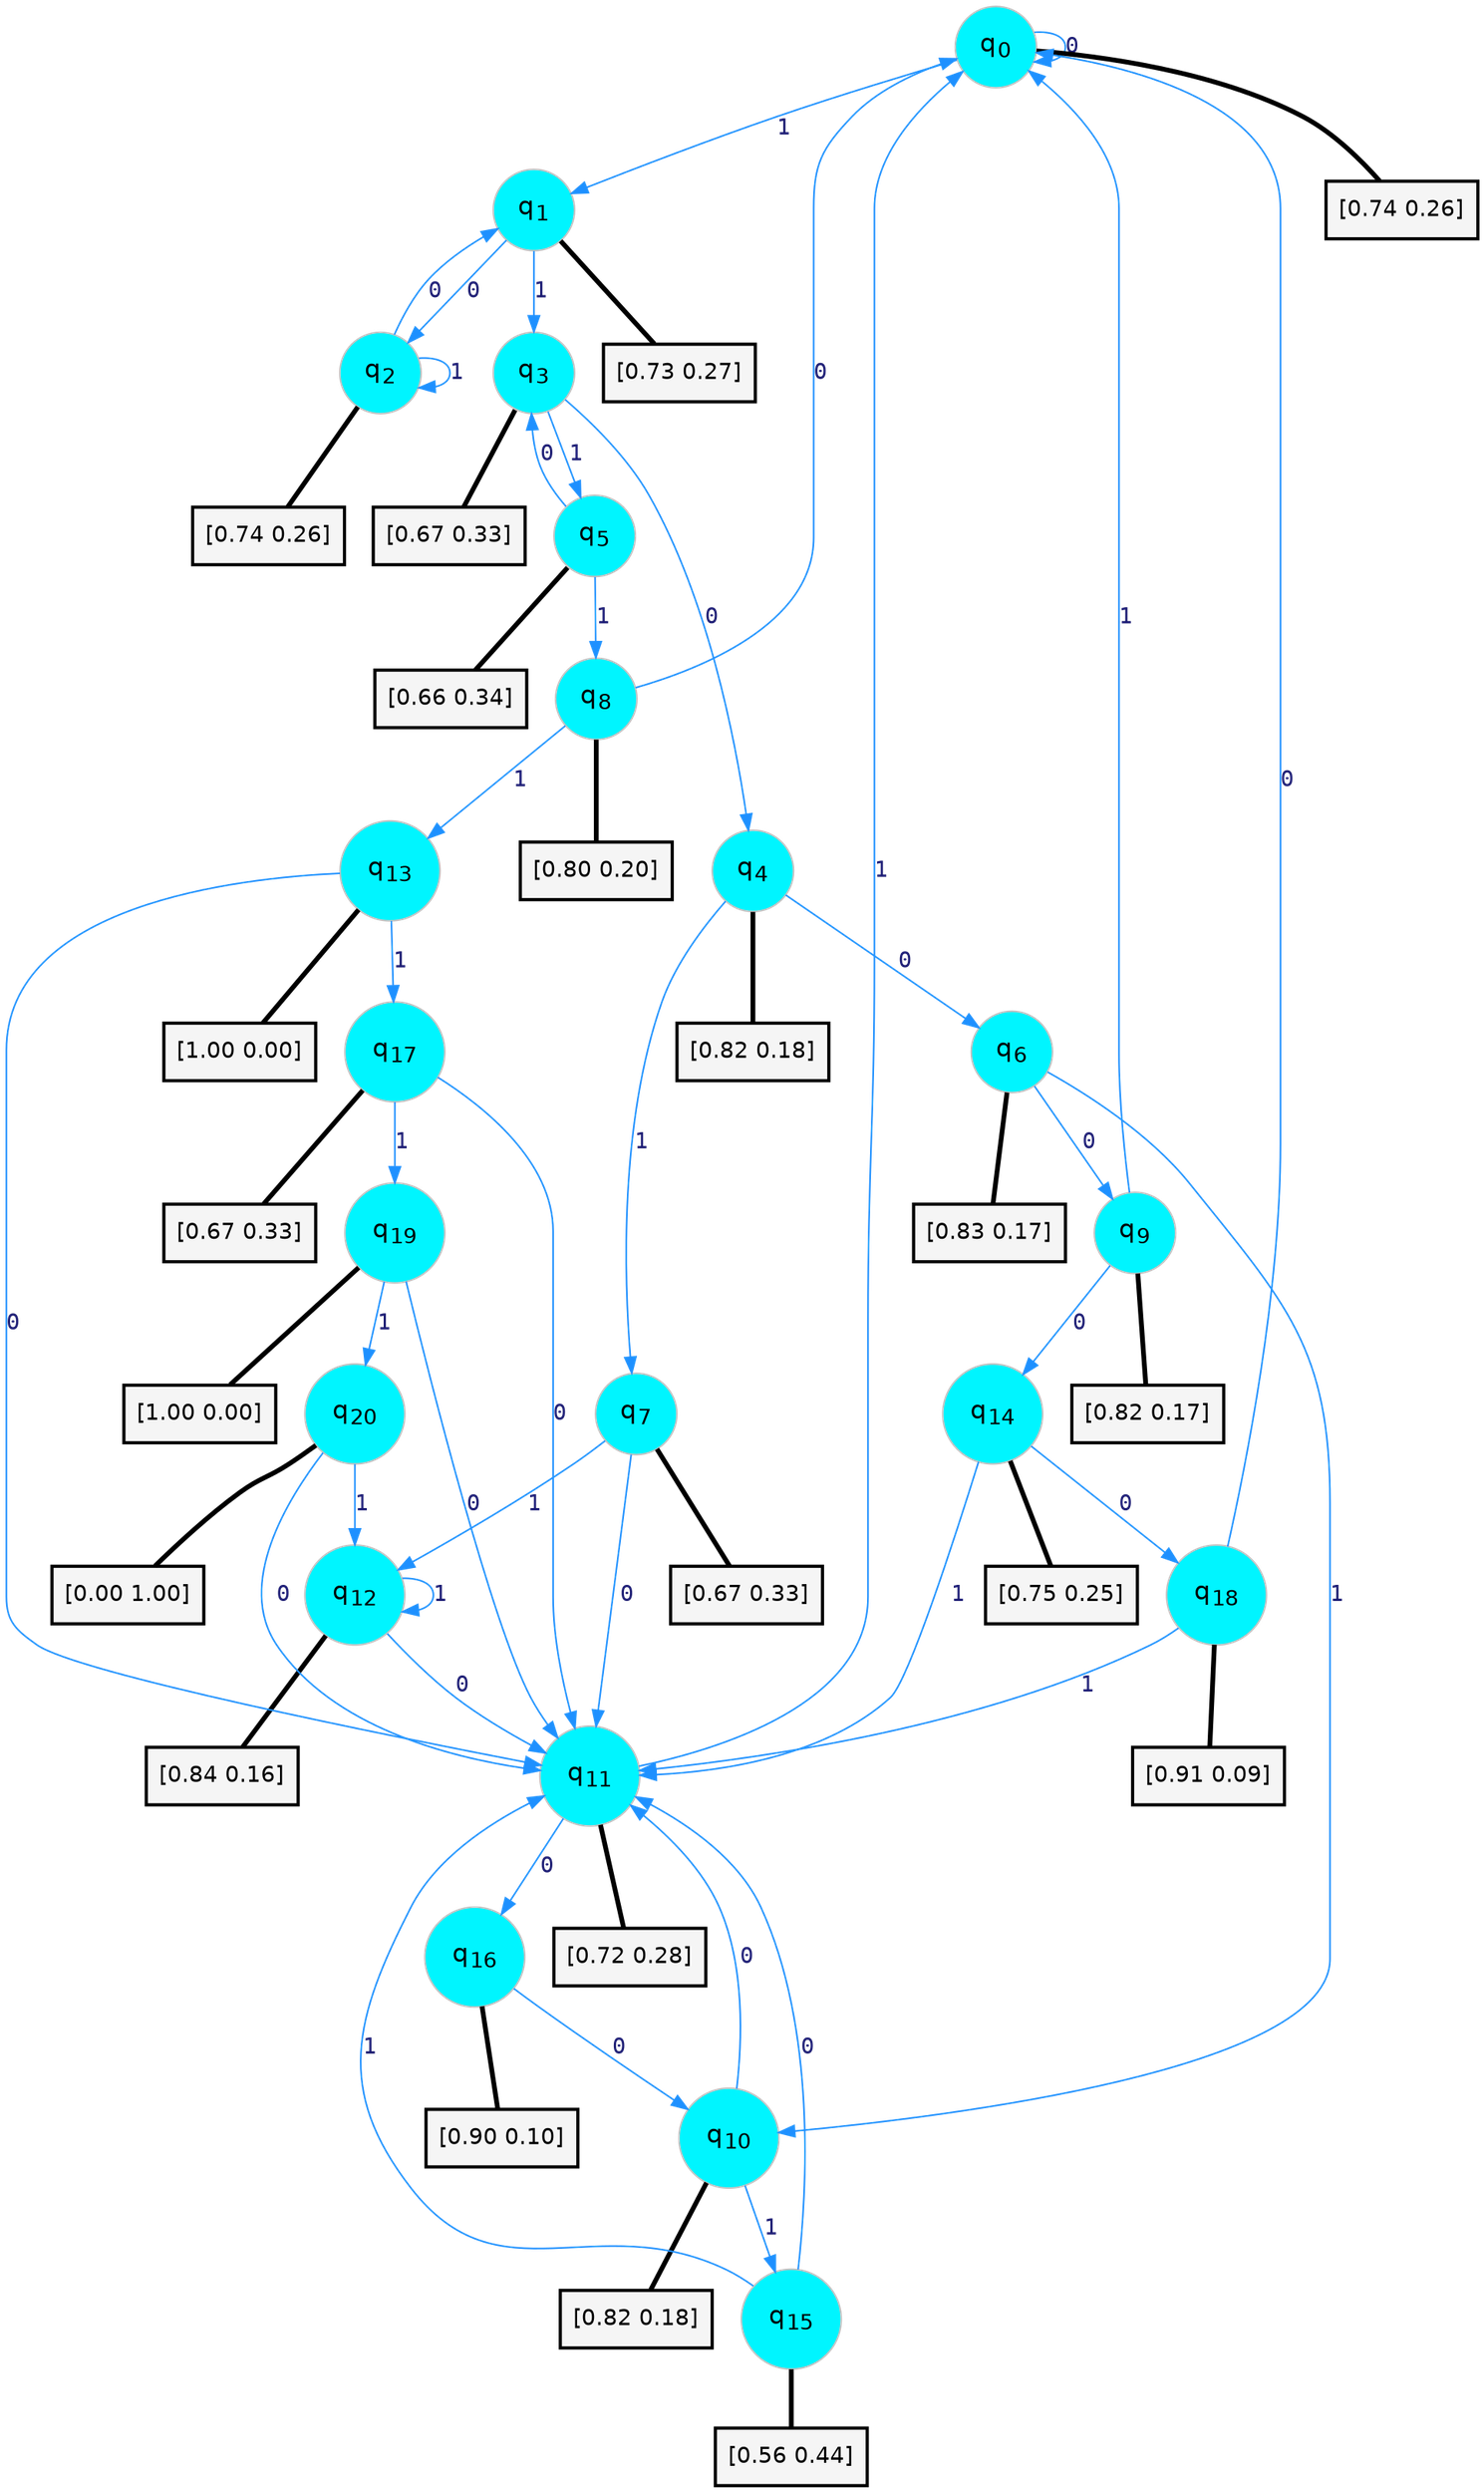 digraph G {
graph [
bgcolor=transparent, dpi=300, rankdir=TD, size="40,25"];
node [
color=gray, fillcolor=turquoise1, fontcolor=black, fontname=Helvetica, fontsize=16, fontweight=bold, shape=circle, style=filled];
edge [
arrowsize=1, color=dodgerblue1, fontcolor=midnightblue, fontname=courier, fontweight=bold, penwidth=1, style=solid, weight=20];
0[label=<q<SUB>0</SUB>>];
1[label=<q<SUB>1</SUB>>];
2[label=<q<SUB>2</SUB>>];
3[label=<q<SUB>3</SUB>>];
4[label=<q<SUB>4</SUB>>];
5[label=<q<SUB>5</SUB>>];
6[label=<q<SUB>6</SUB>>];
7[label=<q<SUB>7</SUB>>];
8[label=<q<SUB>8</SUB>>];
9[label=<q<SUB>9</SUB>>];
10[label=<q<SUB>10</SUB>>];
11[label=<q<SUB>11</SUB>>];
12[label=<q<SUB>12</SUB>>];
13[label=<q<SUB>13</SUB>>];
14[label=<q<SUB>14</SUB>>];
15[label=<q<SUB>15</SUB>>];
16[label=<q<SUB>16</SUB>>];
17[label=<q<SUB>17</SUB>>];
18[label=<q<SUB>18</SUB>>];
19[label=<q<SUB>19</SUB>>];
20[label=<q<SUB>20</SUB>>];
21[label="[0.74 0.26]", shape=box,fontcolor=black, fontname=Helvetica, fontsize=14, penwidth=2, fillcolor=whitesmoke,color=black];
22[label="[0.73 0.27]", shape=box,fontcolor=black, fontname=Helvetica, fontsize=14, penwidth=2, fillcolor=whitesmoke,color=black];
23[label="[0.74 0.26]", shape=box,fontcolor=black, fontname=Helvetica, fontsize=14, penwidth=2, fillcolor=whitesmoke,color=black];
24[label="[0.67 0.33]", shape=box,fontcolor=black, fontname=Helvetica, fontsize=14, penwidth=2, fillcolor=whitesmoke,color=black];
25[label="[0.82 0.18]", shape=box,fontcolor=black, fontname=Helvetica, fontsize=14, penwidth=2, fillcolor=whitesmoke,color=black];
26[label="[0.66 0.34]", shape=box,fontcolor=black, fontname=Helvetica, fontsize=14, penwidth=2, fillcolor=whitesmoke,color=black];
27[label="[0.83 0.17]", shape=box,fontcolor=black, fontname=Helvetica, fontsize=14, penwidth=2, fillcolor=whitesmoke,color=black];
28[label="[0.67 0.33]", shape=box,fontcolor=black, fontname=Helvetica, fontsize=14, penwidth=2, fillcolor=whitesmoke,color=black];
29[label="[0.80 0.20]", shape=box,fontcolor=black, fontname=Helvetica, fontsize=14, penwidth=2, fillcolor=whitesmoke,color=black];
30[label="[0.82 0.17]", shape=box,fontcolor=black, fontname=Helvetica, fontsize=14, penwidth=2, fillcolor=whitesmoke,color=black];
31[label="[0.82 0.18]", shape=box,fontcolor=black, fontname=Helvetica, fontsize=14, penwidth=2, fillcolor=whitesmoke,color=black];
32[label="[0.72 0.28]", shape=box,fontcolor=black, fontname=Helvetica, fontsize=14, penwidth=2, fillcolor=whitesmoke,color=black];
33[label="[0.84 0.16]", shape=box,fontcolor=black, fontname=Helvetica, fontsize=14, penwidth=2, fillcolor=whitesmoke,color=black];
34[label="[1.00 0.00]", shape=box,fontcolor=black, fontname=Helvetica, fontsize=14, penwidth=2, fillcolor=whitesmoke,color=black];
35[label="[0.75 0.25]", shape=box,fontcolor=black, fontname=Helvetica, fontsize=14, penwidth=2, fillcolor=whitesmoke,color=black];
36[label="[0.56 0.44]", shape=box,fontcolor=black, fontname=Helvetica, fontsize=14, penwidth=2, fillcolor=whitesmoke,color=black];
37[label="[0.90 0.10]", shape=box,fontcolor=black, fontname=Helvetica, fontsize=14, penwidth=2, fillcolor=whitesmoke,color=black];
38[label="[0.67 0.33]", shape=box,fontcolor=black, fontname=Helvetica, fontsize=14, penwidth=2, fillcolor=whitesmoke,color=black];
39[label="[0.91 0.09]", shape=box,fontcolor=black, fontname=Helvetica, fontsize=14, penwidth=2, fillcolor=whitesmoke,color=black];
40[label="[1.00 0.00]", shape=box,fontcolor=black, fontname=Helvetica, fontsize=14, penwidth=2, fillcolor=whitesmoke,color=black];
41[label="[0.00 1.00]", shape=box,fontcolor=black, fontname=Helvetica, fontsize=14, penwidth=2, fillcolor=whitesmoke,color=black];
0->0 [label=0];
0->1 [label=1];
0->21 [arrowhead=none, penwidth=3,color=black];
1->2 [label=0];
1->3 [label=1];
1->22 [arrowhead=none, penwidth=3,color=black];
2->1 [label=0];
2->2 [label=1];
2->23 [arrowhead=none, penwidth=3,color=black];
3->4 [label=0];
3->5 [label=1];
3->24 [arrowhead=none, penwidth=3,color=black];
4->6 [label=0];
4->7 [label=1];
4->25 [arrowhead=none, penwidth=3,color=black];
5->3 [label=0];
5->8 [label=1];
5->26 [arrowhead=none, penwidth=3,color=black];
6->9 [label=0];
6->10 [label=1];
6->27 [arrowhead=none, penwidth=3,color=black];
7->11 [label=0];
7->12 [label=1];
7->28 [arrowhead=none, penwidth=3,color=black];
8->0 [label=0];
8->13 [label=1];
8->29 [arrowhead=none, penwidth=3,color=black];
9->14 [label=0];
9->0 [label=1];
9->30 [arrowhead=none, penwidth=3,color=black];
10->11 [label=0];
10->15 [label=1];
10->31 [arrowhead=none, penwidth=3,color=black];
11->16 [label=0];
11->0 [label=1];
11->32 [arrowhead=none, penwidth=3,color=black];
12->11 [label=0];
12->12 [label=1];
12->33 [arrowhead=none, penwidth=3,color=black];
13->11 [label=0];
13->17 [label=1];
13->34 [arrowhead=none, penwidth=3,color=black];
14->18 [label=0];
14->11 [label=1];
14->35 [arrowhead=none, penwidth=3,color=black];
15->11 [label=0];
15->11 [label=1];
15->36 [arrowhead=none, penwidth=3,color=black];
16->10 [label=0];
16->37 [arrowhead=none, penwidth=3,color=black];
17->11 [label=0];
17->19 [label=1];
17->38 [arrowhead=none, penwidth=3,color=black];
18->0 [label=0];
18->11 [label=1];
18->39 [arrowhead=none, penwidth=3,color=black];
19->11 [label=0];
19->20 [label=1];
19->40 [arrowhead=none, penwidth=3,color=black];
20->11 [label=0];
20->12 [label=1];
20->41 [arrowhead=none, penwidth=3,color=black];
}
